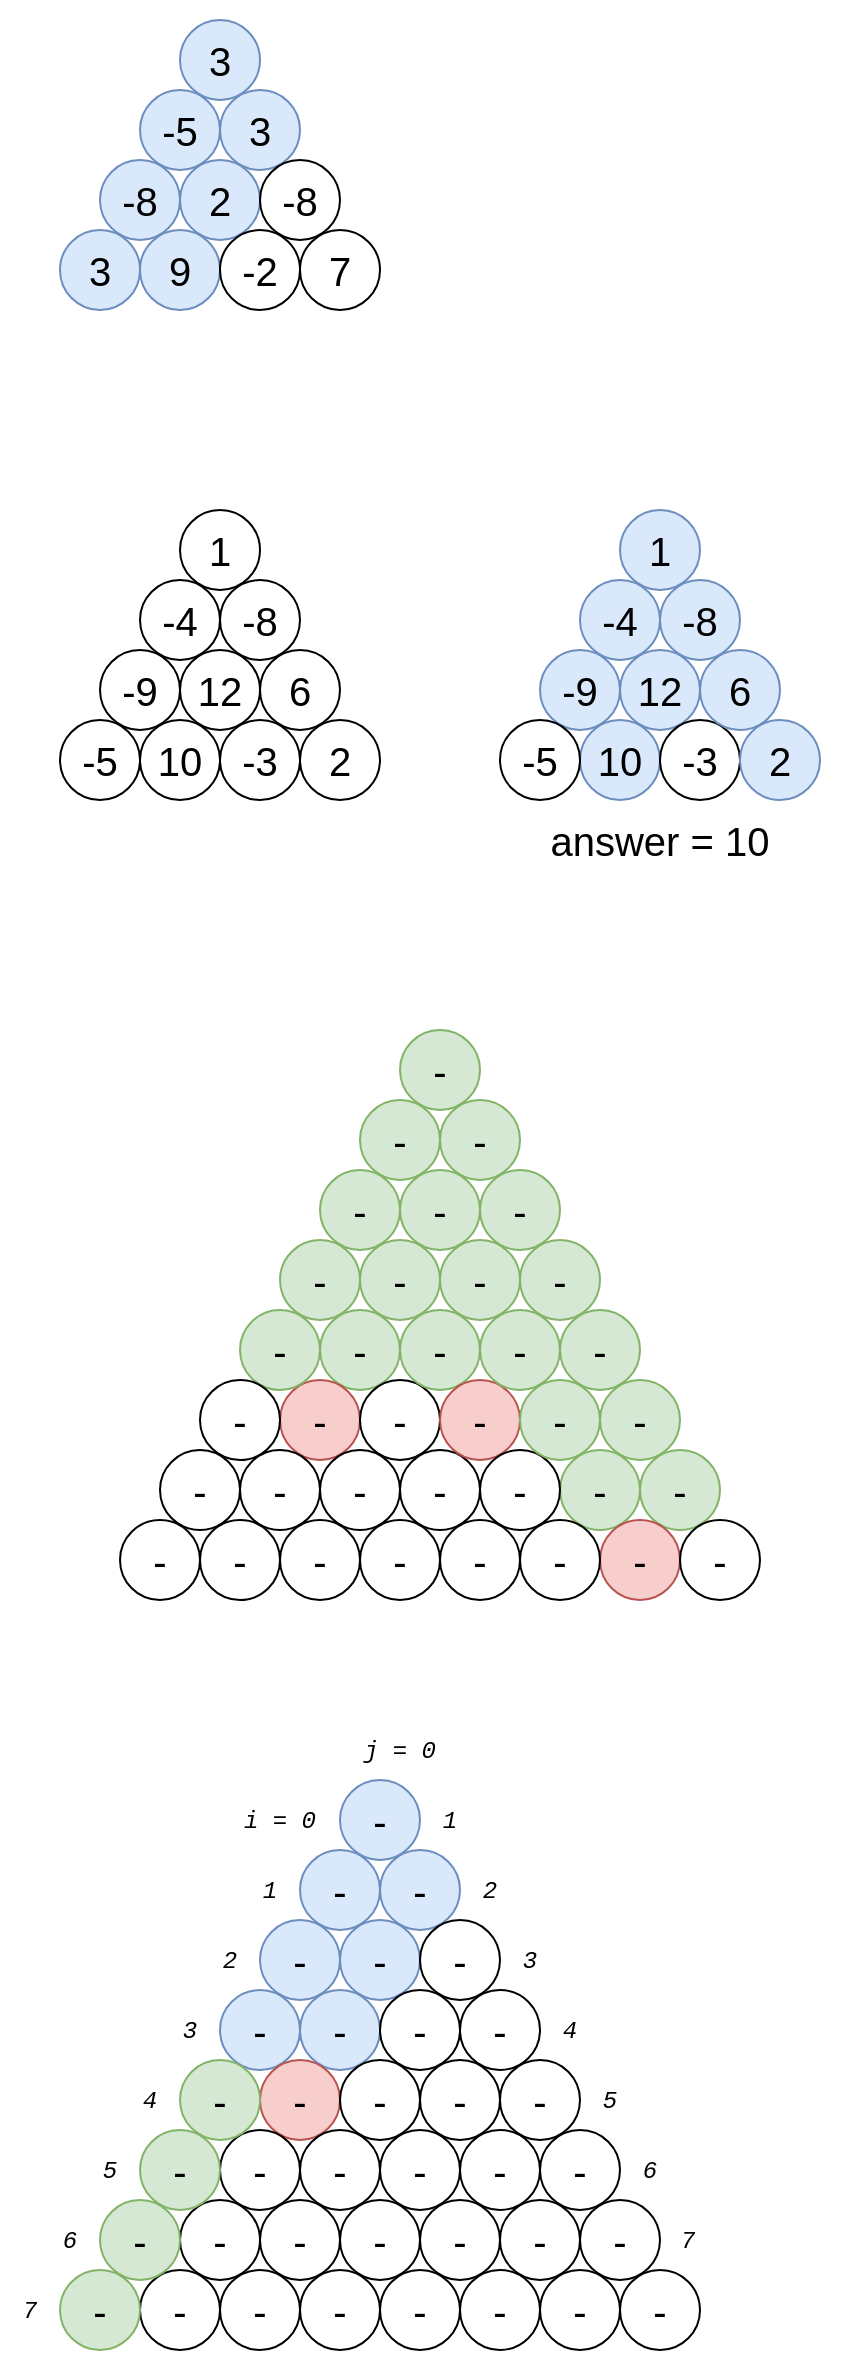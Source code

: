 <mxfile version="26.0.11">
  <diagram name="페이지-1" id="ZjVxHGShdS5Z9rRz5DaA">
    <mxGraphModel dx="466" dy="698" grid="1" gridSize="10" guides="1" tooltips="1" connect="1" arrows="1" fold="1" page="1" pageScale="1" pageWidth="827" pageHeight="1169" math="0" shadow="0">
      <root>
        <mxCell id="0" />
        <mxCell id="1" parent="0" />
        <mxCell id="OHmPM_Tn8d54Q4Zh0FcS-50" value="" style="rounded=0;whiteSpace=wrap;html=1;strokeColor=none;" vertex="1" parent="1">
          <mxGeometry x="120" y="575" width="340" height="305" as="geometry" />
        </mxCell>
        <mxCell id="x4z7p6w1qJ7BOnY8_iXK-24" value="" style="rounded=0;whiteSpace=wrap;html=1;strokeColor=none;" parent="1" vertex="1">
          <mxGeometry x="310" y="315" width="180" height="195" as="geometry" />
        </mxCell>
        <mxCell id="x4z7p6w1qJ7BOnY8_iXK-23" value="" style="rounded=0;whiteSpace=wrap;html=1;strokeColor=none;" parent="1" vertex="1">
          <mxGeometry x="90" y="315" width="180" height="165" as="geometry" />
        </mxCell>
        <mxCell id="x4z7p6w1qJ7BOnY8_iXK-1" value="1" style="ellipse;whiteSpace=wrap;html=1;aspect=fixed;fontSize=20;" parent="1" vertex="1">
          <mxGeometry x="160" y="325" width="40" height="40" as="geometry" />
        </mxCell>
        <mxCell id="x4z7p6w1qJ7BOnY8_iXK-2" value="-4" style="ellipse;whiteSpace=wrap;html=1;aspect=fixed;fontSize=20;" parent="1" vertex="1">
          <mxGeometry x="140" y="360" width="40" height="40" as="geometry" />
        </mxCell>
        <mxCell id="x4z7p6w1qJ7BOnY8_iXK-3" value="-8" style="ellipse;whiteSpace=wrap;html=1;aspect=fixed;fontSize=20;" parent="1" vertex="1">
          <mxGeometry x="180" y="360" width="40" height="40" as="geometry" />
        </mxCell>
        <mxCell id="x4z7p6w1qJ7BOnY8_iXK-5" value="12" style="ellipse;whiteSpace=wrap;html=1;aspect=fixed;fontSize=20;" parent="1" vertex="1">
          <mxGeometry x="160" y="395" width="40" height="40" as="geometry" />
        </mxCell>
        <mxCell id="x4z7p6w1qJ7BOnY8_iXK-6" value="10" style="ellipse;whiteSpace=wrap;html=1;aspect=fixed;fontSize=20;" parent="1" vertex="1">
          <mxGeometry x="140" y="430" width="40" height="40" as="geometry" />
        </mxCell>
        <mxCell id="x4z7p6w1qJ7BOnY8_iXK-7" value="-3" style="ellipse;whiteSpace=wrap;html=1;aspect=fixed;fontSize=20;" parent="1" vertex="1">
          <mxGeometry x="180" y="430" width="40" height="40" as="geometry" />
        </mxCell>
        <mxCell id="x4z7p6w1qJ7BOnY8_iXK-8" value="6" style="ellipse;whiteSpace=wrap;html=1;aspect=fixed;fontSize=20;" parent="1" vertex="1">
          <mxGeometry x="200" y="395" width="40" height="40" as="geometry" />
        </mxCell>
        <mxCell id="x4z7p6w1qJ7BOnY8_iXK-9" value="-9" style="ellipse;whiteSpace=wrap;html=1;aspect=fixed;fontSize=20;" parent="1" vertex="1">
          <mxGeometry x="120" y="395" width="40" height="40" as="geometry" />
        </mxCell>
        <mxCell id="x4z7p6w1qJ7BOnY8_iXK-10" value="2" style="ellipse;whiteSpace=wrap;html=1;aspect=fixed;fontSize=20;" parent="1" vertex="1">
          <mxGeometry x="220" y="430" width="40" height="40" as="geometry" />
        </mxCell>
        <mxCell id="x4z7p6w1qJ7BOnY8_iXK-11" value="-5" style="ellipse;whiteSpace=wrap;html=1;aspect=fixed;fontSize=20;" parent="1" vertex="1">
          <mxGeometry x="100" y="430" width="40" height="40" as="geometry" />
        </mxCell>
        <mxCell id="x4z7p6w1qJ7BOnY8_iXK-12" value="1" style="ellipse;whiteSpace=wrap;html=1;aspect=fixed;fontSize=20;fillColor=#dae8fc;strokeColor=#6c8ebf;" parent="1" vertex="1">
          <mxGeometry x="380" y="325" width="40" height="40" as="geometry" />
        </mxCell>
        <mxCell id="x4z7p6w1qJ7BOnY8_iXK-13" value="-4" style="ellipse;whiteSpace=wrap;html=1;aspect=fixed;fontSize=20;fillColor=#dae8fc;strokeColor=#6c8ebf;" parent="1" vertex="1">
          <mxGeometry x="360" y="360" width="40" height="40" as="geometry" />
        </mxCell>
        <mxCell id="x4z7p6w1qJ7BOnY8_iXK-14" value="-8" style="ellipse;whiteSpace=wrap;html=1;aspect=fixed;fontSize=20;fillColor=#dae8fc;strokeColor=#6c8ebf;" parent="1" vertex="1">
          <mxGeometry x="400" y="360" width="40" height="40" as="geometry" />
        </mxCell>
        <mxCell id="x4z7p6w1qJ7BOnY8_iXK-15" value="12" style="ellipse;whiteSpace=wrap;html=1;aspect=fixed;fontSize=20;fillColor=#dae8fc;strokeColor=#6c8ebf;" parent="1" vertex="1">
          <mxGeometry x="380" y="395" width="40" height="40" as="geometry" />
        </mxCell>
        <mxCell id="x4z7p6w1qJ7BOnY8_iXK-16" value="10" style="ellipse;whiteSpace=wrap;html=1;aspect=fixed;fontSize=20;fillColor=#dae8fc;strokeColor=#6c8ebf;" parent="1" vertex="1">
          <mxGeometry x="360" y="430" width="40" height="40" as="geometry" />
        </mxCell>
        <mxCell id="x4z7p6w1qJ7BOnY8_iXK-17" value="-3" style="ellipse;whiteSpace=wrap;html=1;aspect=fixed;fontSize=20;" parent="1" vertex="1">
          <mxGeometry x="400" y="430" width="40" height="40" as="geometry" />
        </mxCell>
        <mxCell id="x4z7p6w1qJ7BOnY8_iXK-18" value="6" style="ellipse;whiteSpace=wrap;html=1;aspect=fixed;fontSize=20;fillColor=#dae8fc;strokeColor=#6c8ebf;" parent="1" vertex="1">
          <mxGeometry x="420" y="395" width="40" height="40" as="geometry" />
        </mxCell>
        <mxCell id="x4z7p6w1qJ7BOnY8_iXK-19" value="-9" style="ellipse;whiteSpace=wrap;html=1;aspect=fixed;fontSize=20;fillColor=#dae8fc;strokeColor=#6c8ebf;" parent="1" vertex="1">
          <mxGeometry x="340" y="395" width="40" height="40" as="geometry" />
        </mxCell>
        <mxCell id="x4z7p6w1qJ7BOnY8_iXK-20" value="2" style="ellipse;whiteSpace=wrap;html=1;aspect=fixed;fontSize=20;fillColor=#dae8fc;strokeColor=#6c8ebf;" parent="1" vertex="1">
          <mxGeometry x="440" y="430" width="40" height="40" as="geometry" />
        </mxCell>
        <mxCell id="x4z7p6w1qJ7BOnY8_iXK-21" value="-5" style="ellipse;whiteSpace=wrap;html=1;aspect=fixed;fontSize=20;" parent="1" vertex="1">
          <mxGeometry x="320" y="430" width="40" height="40" as="geometry" />
        </mxCell>
        <mxCell id="x4z7p6w1qJ7BOnY8_iXK-22" value="answer = 10" style="text;html=1;align=center;verticalAlign=middle;whiteSpace=wrap;rounded=0;fontSize=20;" parent="1" vertex="1">
          <mxGeometry x="340" y="480" width="120" height="20" as="geometry" />
        </mxCell>
        <mxCell id="OHmPM_Tn8d54Q4Zh0FcS-1" value="" style="rounded=0;whiteSpace=wrap;html=1;strokeColor=none;" vertex="1" parent="1">
          <mxGeometry x="90" y="70" width="180" height="165" as="geometry" />
        </mxCell>
        <mxCell id="OHmPM_Tn8d54Q4Zh0FcS-2" value="3" style="ellipse;whiteSpace=wrap;html=1;aspect=fixed;fontSize=20;fillColor=#dae8fc;strokeColor=#6c8ebf;" vertex="1" parent="1">
          <mxGeometry x="160" y="80" width="40" height="40" as="geometry" />
        </mxCell>
        <mxCell id="OHmPM_Tn8d54Q4Zh0FcS-3" value="-5" style="ellipse;whiteSpace=wrap;html=1;aspect=fixed;fontSize=20;fillColor=#dae8fc;strokeColor=#6c8ebf;" vertex="1" parent="1">
          <mxGeometry x="140" y="115" width="40" height="40" as="geometry" />
        </mxCell>
        <mxCell id="OHmPM_Tn8d54Q4Zh0FcS-4" value="3" style="ellipse;whiteSpace=wrap;html=1;aspect=fixed;fontSize=20;fillColor=#dae8fc;strokeColor=#6c8ebf;" vertex="1" parent="1">
          <mxGeometry x="180" y="115" width="40" height="40" as="geometry" />
        </mxCell>
        <mxCell id="OHmPM_Tn8d54Q4Zh0FcS-5" value="2" style="ellipse;whiteSpace=wrap;html=1;aspect=fixed;fontSize=20;fillColor=#dae8fc;strokeColor=#6c8ebf;" vertex="1" parent="1">
          <mxGeometry x="160" y="150" width="40" height="40" as="geometry" />
        </mxCell>
        <mxCell id="OHmPM_Tn8d54Q4Zh0FcS-6" value="9" style="ellipse;whiteSpace=wrap;html=1;aspect=fixed;fontSize=20;fillColor=#dae8fc;strokeColor=#6c8ebf;" vertex="1" parent="1">
          <mxGeometry x="140" y="185" width="40" height="40" as="geometry" />
        </mxCell>
        <mxCell id="OHmPM_Tn8d54Q4Zh0FcS-7" value="-2" style="ellipse;whiteSpace=wrap;html=1;aspect=fixed;fontSize=20;" vertex="1" parent="1">
          <mxGeometry x="180" y="185" width="40" height="40" as="geometry" />
        </mxCell>
        <mxCell id="OHmPM_Tn8d54Q4Zh0FcS-8" value="-8" style="ellipse;whiteSpace=wrap;html=1;aspect=fixed;fontSize=20;" vertex="1" parent="1">
          <mxGeometry x="200" y="150" width="40" height="40" as="geometry" />
        </mxCell>
        <mxCell id="OHmPM_Tn8d54Q4Zh0FcS-9" value="-8" style="ellipse;whiteSpace=wrap;html=1;aspect=fixed;fontSize=20;fillColor=#dae8fc;strokeColor=#6c8ebf;" vertex="1" parent="1">
          <mxGeometry x="120" y="150" width="40" height="40" as="geometry" />
        </mxCell>
        <mxCell id="OHmPM_Tn8d54Q4Zh0FcS-10" value="7" style="ellipse;whiteSpace=wrap;html=1;aspect=fixed;fontSize=20;" vertex="1" parent="1">
          <mxGeometry x="220" y="185" width="40" height="40" as="geometry" />
        </mxCell>
        <mxCell id="OHmPM_Tn8d54Q4Zh0FcS-11" value="3" style="ellipse;whiteSpace=wrap;html=1;aspect=fixed;fontSize=20;fillColor=#dae8fc;strokeColor=#6c8ebf;" vertex="1" parent="1">
          <mxGeometry x="100" y="185" width="40" height="40" as="geometry" />
        </mxCell>
        <mxCell id="OHmPM_Tn8d54Q4Zh0FcS-14" value="-" style="ellipse;whiteSpace=wrap;html=1;aspect=fixed;fontSize=20;fillColor=#d5e8d4;strokeColor=#82b366;" vertex="1" parent="1">
          <mxGeometry x="270" y="585" width="40" height="40" as="geometry" />
        </mxCell>
        <mxCell id="OHmPM_Tn8d54Q4Zh0FcS-15" value="-" style="ellipse;whiteSpace=wrap;html=1;aspect=fixed;fontSize=20;fillColor=#d5e8d4;strokeColor=#82b366;" vertex="1" parent="1">
          <mxGeometry x="250" y="620" width="40" height="40" as="geometry" />
        </mxCell>
        <mxCell id="OHmPM_Tn8d54Q4Zh0FcS-16" value="-" style="ellipse;whiteSpace=wrap;html=1;aspect=fixed;fontSize=20;fillColor=#d5e8d4;strokeColor=#82b366;" vertex="1" parent="1">
          <mxGeometry x="290" y="620" width="40" height="40" as="geometry" />
        </mxCell>
        <mxCell id="OHmPM_Tn8d54Q4Zh0FcS-17" value="-" style="ellipse;whiteSpace=wrap;html=1;aspect=fixed;fontSize=20;fillColor=#d5e8d4;strokeColor=#82b366;" vertex="1" parent="1">
          <mxGeometry x="270" y="655" width="40" height="40" as="geometry" />
        </mxCell>
        <mxCell id="OHmPM_Tn8d54Q4Zh0FcS-18" value="-" style="ellipse;whiteSpace=wrap;html=1;aspect=fixed;fontSize=20;fillColor=#d5e8d4;strokeColor=#82b366;" vertex="1" parent="1">
          <mxGeometry x="250" y="690" width="40" height="40" as="geometry" />
        </mxCell>
        <mxCell id="OHmPM_Tn8d54Q4Zh0FcS-19" value="-" style="ellipse;whiteSpace=wrap;html=1;aspect=fixed;fontSize=20;fillColor=#d5e8d4;strokeColor=#82b366;" vertex="1" parent="1">
          <mxGeometry x="290" y="690" width="40" height="40" as="geometry" />
        </mxCell>
        <mxCell id="OHmPM_Tn8d54Q4Zh0FcS-20" value="-" style="ellipse;whiteSpace=wrap;html=1;aspect=fixed;fontSize=20;fillColor=#d5e8d4;strokeColor=#82b366;" vertex="1" parent="1">
          <mxGeometry x="310" y="655" width="40" height="40" as="geometry" />
        </mxCell>
        <mxCell id="OHmPM_Tn8d54Q4Zh0FcS-21" value="-" style="ellipse;whiteSpace=wrap;html=1;aspect=fixed;fontSize=20;fillColor=#d5e8d4;strokeColor=#82b366;" vertex="1" parent="1">
          <mxGeometry x="230" y="655" width="40" height="40" as="geometry" />
        </mxCell>
        <mxCell id="OHmPM_Tn8d54Q4Zh0FcS-22" value="-" style="ellipse;whiteSpace=wrap;html=1;aspect=fixed;fontSize=20;fillColor=#d5e8d4;strokeColor=#82b366;" vertex="1" parent="1">
          <mxGeometry x="330" y="690" width="40" height="40" as="geometry" />
        </mxCell>
        <mxCell id="OHmPM_Tn8d54Q4Zh0FcS-23" value="-" style="ellipse;whiteSpace=wrap;html=1;aspect=fixed;fontSize=20;fillColor=#d5e8d4;strokeColor=#82b366;" vertex="1" parent="1">
          <mxGeometry x="210" y="690" width="40" height="40" as="geometry" />
        </mxCell>
        <mxCell id="OHmPM_Tn8d54Q4Zh0FcS-24" value="-" style="ellipse;whiteSpace=wrap;html=1;aspect=fixed;fontSize=20;fillColor=#d5e8d4;strokeColor=#82b366;" vertex="1" parent="1">
          <mxGeometry x="230" y="725" width="40" height="40" as="geometry" />
        </mxCell>
        <mxCell id="OHmPM_Tn8d54Q4Zh0FcS-25" value="-" style="ellipse;whiteSpace=wrap;html=1;aspect=fixed;fontSize=20;fillColor=#f8cecc;strokeColor=#b85450;" vertex="1" parent="1">
          <mxGeometry x="210" y="760" width="40" height="40" as="geometry" />
        </mxCell>
        <mxCell id="OHmPM_Tn8d54Q4Zh0FcS-26" value="-" style="ellipse;whiteSpace=wrap;html=1;aspect=fixed;fontSize=20;" vertex="1" parent="1">
          <mxGeometry x="250" y="760" width="40" height="40" as="geometry" />
        </mxCell>
        <mxCell id="OHmPM_Tn8d54Q4Zh0FcS-27" value="-" style="ellipse;whiteSpace=wrap;html=1;aspect=fixed;fontSize=20;" vertex="1" parent="1">
          <mxGeometry x="230" y="795" width="40" height="40" as="geometry" />
        </mxCell>
        <mxCell id="OHmPM_Tn8d54Q4Zh0FcS-28" value="-" style="ellipse;whiteSpace=wrap;html=1;aspect=fixed;fontSize=20;" vertex="1" parent="1">
          <mxGeometry x="210" y="830" width="40" height="40" as="geometry" />
        </mxCell>
        <mxCell id="OHmPM_Tn8d54Q4Zh0FcS-29" value="-" style="ellipse;whiteSpace=wrap;html=1;aspect=fixed;fontSize=20;" vertex="1" parent="1">
          <mxGeometry x="250" y="830" width="40" height="40" as="geometry" />
        </mxCell>
        <mxCell id="OHmPM_Tn8d54Q4Zh0FcS-30" value="-" style="ellipse;whiteSpace=wrap;html=1;aspect=fixed;fontSize=20;" vertex="1" parent="1">
          <mxGeometry x="270" y="795" width="40" height="40" as="geometry" />
        </mxCell>
        <mxCell id="OHmPM_Tn8d54Q4Zh0FcS-31" value="-" style="ellipse;whiteSpace=wrap;html=1;aspect=fixed;fontSize=20;" vertex="1" parent="1">
          <mxGeometry x="190" y="795" width="40" height="40" as="geometry" />
        </mxCell>
        <mxCell id="OHmPM_Tn8d54Q4Zh0FcS-32" value="-" style="ellipse;whiteSpace=wrap;html=1;aspect=fixed;fontSize=20;" vertex="1" parent="1">
          <mxGeometry x="290" y="830" width="40" height="40" as="geometry" />
        </mxCell>
        <mxCell id="OHmPM_Tn8d54Q4Zh0FcS-33" value="-" style="ellipse;whiteSpace=wrap;html=1;aspect=fixed;fontSize=20;" vertex="1" parent="1">
          <mxGeometry x="170" y="830" width="40" height="40" as="geometry" />
        </mxCell>
        <mxCell id="OHmPM_Tn8d54Q4Zh0FcS-34" value="-" style="ellipse;whiteSpace=wrap;html=1;aspect=fixed;fontSize=20;fillColor=#d5e8d4;strokeColor=#82b366;" vertex="1" parent="1">
          <mxGeometry x="270" y="725" width="40" height="40" as="geometry" />
        </mxCell>
        <mxCell id="OHmPM_Tn8d54Q4Zh0FcS-35" value="-" style="ellipse;whiteSpace=wrap;html=1;aspect=fixed;fontSize=20;fillColor=#f8cecc;strokeColor=#b85450;" vertex="1" parent="1">
          <mxGeometry x="290" y="760" width="40" height="40" as="geometry" />
        </mxCell>
        <mxCell id="OHmPM_Tn8d54Q4Zh0FcS-36" value="-" style="ellipse;whiteSpace=wrap;html=1;aspect=fixed;fontSize=20;fillColor=#d5e8d4;strokeColor=#82b366;" vertex="1" parent="1">
          <mxGeometry x="310" y="725" width="40" height="40" as="geometry" />
        </mxCell>
        <mxCell id="OHmPM_Tn8d54Q4Zh0FcS-37" value="-" style="ellipse;whiteSpace=wrap;html=1;aspect=fixed;fontSize=20;fillColor=#d5e8d4;strokeColor=#82b366;" vertex="1" parent="1">
          <mxGeometry x="350" y="795" width="40" height="40" as="geometry" />
        </mxCell>
        <mxCell id="OHmPM_Tn8d54Q4Zh0FcS-38" value="-" style="ellipse;whiteSpace=wrap;html=1;aspect=fixed;fontSize=20;fillColor=#d5e8d4;strokeColor=#82b366;" vertex="1" parent="1">
          <mxGeometry x="390" y="795" width="40" height="40" as="geometry" />
        </mxCell>
        <mxCell id="OHmPM_Tn8d54Q4Zh0FcS-39" value="-" style="ellipse;whiteSpace=wrap;html=1;aspect=fixed;fontSize=20;fillColor=#f8cecc;strokeColor=#b85450;" vertex="1" parent="1">
          <mxGeometry x="370" y="830" width="40" height="40" as="geometry" />
        </mxCell>
        <mxCell id="OHmPM_Tn8d54Q4Zh0FcS-40" value="-" style="ellipse;whiteSpace=wrap;html=1;aspect=fixed;fontSize=20;" vertex="1" parent="1">
          <mxGeometry x="310" y="795" width="40" height="40" as="geometry" />
        </mxCell>
        <mxCell id="OHmPM_Tn8d54Q4Zh0FcS-41" value="-" style="ellipse;whiteSpace=wrap;html=1;aspect=fixed;fontSize=20;" vertex="1" parent="1">
          <mxGeometry x="330" y="830" width="40" height="40" as="geometry" />
        </mxCell>
        <mxCell id="OHmPM_Tn8d54Q4Zh0FcS-42" value="-" style="ellipse;whiteSpace=wrap;html=1;aspect=fixed;fontSize=20;fillColor=#d5e8d4;strokeColor=#82b366;" vertex="1" parent="1">
          <mxGeometry x="330" y="760" width="40" height="40" as="geometry" />
        </mxCell>
        <mxCell id="OHmPM_Tn8d54Q4Zh0FcS-43" value="-" style="ellipse;whiteSpace=wrap;html=1;aspect=fixed;fontSize=20;fillColor=#d5e8d4;strokeColor=#82b366;" vertex="1" parent="1">
          <mxGeometry x="370" y="760" width="40" height="40" as="geometry" />
        </mxCell>
        <mxCell id="OHmPM_Tn8d54Q4Zh0FcS-44" value="-" style="ellipse;whiteSpace=wrap;html=1;aspect=fixed;fontSize=20;fillColor=#d5e8d4;strokeColor=#82b366;" vertex="1" parent="1">
          <mxGeometry x="350" y="725" width="40" height="40" as="geometry" />
        </mxCell>
        <mxCell id="OHmPM_Tn8d54Q4Zh0FcS-45" value="-" style="ellipse;whiteSpace=wrap;html=1;aspect=fixed;fontSize=20;fillColor=#d5e8d4;strokeColor=#82b366;" vertex="1" parent="1">
          <mxGeometry x="190" y="725" width="40" height="40" as="geometry" />
        </mxCell>
        <mxCell id="OHmPM_Tn8d54Q4Zh0FcS-46" value="-" style="ellipse;whiteSpace=wrap;html=1;aspect=fixed;fontSize=20;" vertex="1" parent="1">
          <mxGeometry x="170" y="760" width="40" height="40" as="geometry" />
        </mxCell>
        <mxCell id="OHmPM_Tn8d54Q4Zh0FcS-47" value="-" style="ellipse;whiteSpace=wrap;html=1;aspect=fixed;fontSize=20;" vertex="1" parent="1">
          <mxGeometry x="150" y="795" width="40" height="40" as="geometry" />
        </mxCell>
        <mxCell id="OHmPM_Tn8d54Q4Zh0FcS-48" value="-" style="ellipse;whiteSpace=wrap;html=1;aspect=fixed;fontSize=20;" vertex="1" parent="1">
          <mxGeometry x="130" y="830" width="40" height="40" as="geometry" />
        </mxCell>
        <mxCell id="OHmPM_Tn8d54Q4Zh0FcS-49" value="-" style="ellipse;whiteSpace=wrap;html=1;aspect=fixed;fontSize=20;" vertex="1" parent="1">
          <mxGeometry x="410" y="830" width="40" height="40" as="geometry" />
        </mxCell>
        <mxCell id="OHmPM_Tn8d54Q4Zh0FcS-51" value="" style="rounded=0;whiteSpace=wrap;html=1;strokeColor=none;" vertex="1" parent="1">
          <mxGeometry x="70" y="930" width="370" height="325" as="geometry" />
        </mxCell>
        <mxCell id="OHmPM_Tn8d54Q4Zh0FcS-52" value="-" style="ellipse;whiteSpace=wrap;html=1;aspect=fixed;fontSize=20;fillColor=#dae8fc;strokeColor=#6c8ebf;" vertex="1" parent="1">
          <mxGeometry x="240" y="960" width="40" height="40" as="geometry" />
        </mxCell>
        <mxCell id="OHmPM_Tn8d54Q4Zh0FcS-53" value="-" style="ellipse;whiteSpace=wrap;html=1;aspect=fixed;fontSize=20;fillColor=#dae8fc;strokeColor=#6c8ebf;" vertex="1" parent="1">
          <mxGeometry x="220" y="995" width="40" height="40" as="geometry" />
        </mxCell>
        <mxCell id="OHmPM_Tn8d54Q4Zh0FcS-54" value="-" style="ellipse;whiteSpace=wrap;html=1;aspect=fixed;fontSize=20;fillColor=#dae8fc;strokeColor=#6c8ebf;" vertex="1" parent="1">
          <mxGeometry x="260" y="995" width="40" height="40" as="geometry" />
        </mxCell>
        <mxCell id="OHmPM_Tn8d54Q4Zh0FcS-55" value="-" style="ellipse;whiteSpace=wrap;html=1;aspect=fixed;fontSize=20;fillColor=#dae8fc;strokeColor=#6c8ebf;" vertex="1" parent="1">
          <mxGeometry x="240" y="1030" width="40" height="40" as="geometry" />
        </mxCell>
        <mxCell id="OHmPM_Tn8d54Q4Zh0FcS-56" value="-" style="ellipse;whiteSpace=wrap;html=1;aspect=fixed;fontSize=20;fillColor=#dae8fc;strokeColor=#6c8ebf;" vertex="1" parent="1">
          <mxGeometry x="220" y="1065" width="40" height="40" as="geometry" />
        </mxCell>
        <mxCell id="OHmPM_Tn8d54Q4Zh0FcS-57" value="-" style="ellipse;whiteSpace=wrap;html=1;aspect=fixed;fontSize=20;" vertex="1" parent="1">
          <mxGeometry x="260" y="1065" width="40" height="40" as="geometry" />
        </mxCell>
        <mxCell id="OHmPM_Tn8d54Q4Zh0FcS-58" value="-" style="ellipse;whiteSpace=wrap;html=1;aspect=fixed;fontSize=20;" vertex="1" parent="1">
          <mxGeometry x="280" y="1030" width="40" height="40" as="geometry" />
        </mxCell>
        <mxCell id="OHmPM_Tn8d54Q4Zh0FcS-59" value="-" style="ellipse;whiteSpace=wrap;html=1;aspect=fixed;fontSize=20;fillColor=#dae8fc;strokeColor=#6c8ebf;" vertex="1" parent="1">
          <mxGeometry x="200" y="1030" width="40" height="40" as="geometry" />
        </mxCell>
        <mxCell id="OHmPM_Tn8d54Q4Zh0FcS-60" value="-" style="ellipse;whiteSpace=wrap;html=1;aspect=fixed;fontSize=20;" vertex="1" parent="1">
          <mxGeometry x="300" y="1065" width="40" height="40" as="geometry" />
        </mxCell>
        <mxCell id="OHmPM_Tn8d54Q4Zh0FcS-61" value="-" style="ellipse;whiteSpace=wrap;html=1;aspect=fixed;fontSize=20;fillColor=#dae8fc;strokeColor=#6c8ebf;" vertex="1" parent="1">
          <mxGeometry x="180" y="1065" width="40" height="40" as="geometry" />
        </mxCell>
        <mxCell id="OHmPM_Tn8d54Q4Zh0FcS-62" value="-" style="ellipse;whiteSpace=wrap;html=1;aspect=fixed;fontSize=20;fillColor=#f8cecc;strokeColor=#b85450;" vertex="1" parent="1">
          <mxGeometry x="200" y="1100" width="40" height="40" as="geometry" />
        </mxCell>
        <mxCell id="OHmPM_Tn8d54Q4Zh0FcS-63" value="-" style="ellipse;whiteSpace=wrap;html=1;aspect=fixed;fontSize=20;" vertex="1" parent="1">
          <mxGeometry x="180" y="1135" width="40" height="40" as="geometry" />
        </mxCell>
        <mxCell id="OHmPM_Tn8d54Q4Zh0FcS-64" value="-" style="ellipse;whiteSpace=wrap;html=1;aspect=fixed;fontSize=20;" vertex="1" parent="1">
          <mxGeometry x="220" y="1135" width="40" height="40" as="geometry" />
        </mxCell>
        <mxCell id="OHmPM_Tn8d54Q4Zh0FcS-65" value="-" style="ellipse;whiteSpace=wrap;html=1;aspect=fixed;fontSize=20;" vertex="1" parent="1">
          <mxGeometry x="200" y="1170" width="40" height="40" as="geometry" />
        </mxCell>
        <mxCell id="OHmPM_Tn8d54Q4Zh0FcS-66" value="-" style="ellipse;whiteSpace=wrap;html=1;aspect=fixed;fontSize=20;" vertex="1" parent="1">
          <mxGeometry x="180" y="1205" width="40" height="40" as="geometry" />
        </mxCell>
        <mxCell id="OHmPM_Tn8d54Q4Zh0FcS-67" value="-" style="ellipse;whiteSpace=wrap;html=1;aspect=fixed;fontSize=20;" vertex="1" parent="1">
          <mxGeometry x="220" y="1205" width="40" height="40" as="geometry" />
        </mxCell>
        <mxCell id="OHmPM_Tn8d54Q4Zh0FcS-68" value="-" style="ellipse;whiteSpace=wrap;html=1;aspect=fixed;fontSize=20;" vertex="1" parent="1">
          <mxGeometry x="240" y="1170" width="40" height="40" as="geometry" />
        </mxCell>
        <mxCell id="OHmPM_Tn8d54Q4Zh0FcS-69" value="-" style="ellipse;whiteSpace=wrap;html=1;aspect=fixed;fontSize=20;" vertex="1" parent="1">
          <mxGeometry x="160" y="1170" width="40" height="40" as="geometry" />
        </mxCell>
        <mxCell id="OHmPM_Tn8d54Q4Zh0FcS-70" value="-" style="ellipse;whiteSpace=wrap;html=1;aspect=fixed;fontSize=20;" vertex="1" parent="1">
          <mxGeometry x="260" y="1205" width="40" height="40" as="geometry" />
        </mxCell>
        <mxCell id="OHmPM_Tn8d54Q4Zh0FcS-71" value="-" style="ellipse;whiteSpace=wrap;html=1;aspect=fixed;fontSize=20;" vertex="1" parent="1">
          <mxGeometry x="140" y="1205" width="40" height="40" as="geometry" />
        </mxCell>
        <mxCell id="OHmPM_Tn8d54Q4Zh0FcS-72" value="-" style="ellipse;whiteSpace=wrap;html=1;aspect=fixed;fontSize=20;" vertex="1" parent="1">
          <mxGeometry x="240" y="1100" width="40" height="40" as="geometry" />
        </mxCell>
        <mxCell id="OHmPM_Tn8d54Q4Zh0FcS-73" value="-" style="ellipse;whiteSpace=wrap;html=1;aspect=fixed;fontSize=20;" vertex="1" parent="1">
          <mxGeometry x="260" y="1135" width="40" height="40" as="geometry" />
        </mxCell>
        <mxCell id="OHmPM_Tn8d54Q4Zh0FcS-74" value="-" style="ellipse;whiteSpace=wrap;html=1;aspect=fixed;fontSize=20;" vertex="1" parent="1">
          <mxGeometry x="280" y="1100" width="40" height="40" as="geometry" />
        </mxCell>
        <mxCell id="OHmPM_Tn8d54Q4Zh0FcS-75" value="-" style="ellipse;whiteSpace=wrap;html=1;aspect=fixed;fontSize=20;" vertex="1" parent="1">
          <mxGeometry x="320" y="1170" width="40" height="40" as="geometry" />
        </mxCell>
        <mxCell id="OHmPM_Tn8d54Q4Zh0FcS-76" value="-" style="ellipse;whiteSpace=wrap;html=1;aspect=fixed;fontSize=20;" vertex="1" parent="1">
          <mxGeometry x="360" y="1170" width="40" height="40" as="geometry" />
        </mxCell>
        <mxCell id="OHmPM_Tn8d54Q4Zh0FcS-77" value="-" style="ellipse;whiteSpace=wrap;html=1;aspect=fixed;fontSize=20;" vertex="1" parent="1">
          <mxGeometry x="340" y="1205" width="40" height="40" as="geometry" />
        </mxCell>
        <mxCell id="OHmPM_Tn8d54Q4Zh0FcS-78" value="-" style="ellipse;whiteSpace=wrap;html=1;aspect=fixed;fontSize=20;" vertex="1" parent="1">
          <mxGeometry x="280" y="1170" width="40" height="40" as="geometry" />
        </mxCell>
        <mxCell id="OHmPM_Tn8d54Q4Zh0FcS-79" value="-" style="ellipse;whiteSpace=wrap;html=1;aspect=fixed;fontSize=20;" vertex="1" parent="1">
          <mxGeometry x="300" y="1205" width="40" height="40" as="geometry" />
        </mxCell>
        <mxCell id="OHmPM_Tn8d54Q4Zh0FcS-80" value="-" style="ellipse;whiteSpace=wrap;html=1;aspect=fixed;fontSize=20;" vertex="1" parent="1">
          <mxGeometry x="300" y="1135" width="40" height="40" as="geometry" />
        </mxCell>
        <mxCell id="OHmPM_Tn8d54Q4Zh0FcS-81" value="-" style="ellipse;whiteSpace=wrap;html=1;aspect=fixed;fontSize=20;" vertex="1" parent="1">
          <mxGeometry x="340" y="1135" width="40" height="40" as="geometry" />
        </mxCell>
        <mxCell id="OHmPM_Tn8d54Q4Zh0FcS-82" value="-" style="ellipse;whiteSpace=wrap;html=1;aspect=fixed;fontSize=20;" vertex="1" parent="1">
          <mxGeometry x="320" y="1100" width="40" height="40" as="geometry" />
        </mxCell>
        <mxCell id="OHmPM_Tn8d54Q4Zh0FcS-83" value="-" style="ellipse;whiteSpace=wrap;html=1;aspect=fixed;fontSize=20;fillColor=#d5e8d4;strokeColor=#82b366;" vertex="1" parent="1">
          <mxGeometry x="160" y="1100" width="40" height="40" as="geometry" />
        </mxCell>
        <mxCell id="OHmPM_Tn8d54Q4Zh0FcS-84" value="-" style="ellipse;whiteSpace=wrap;html=1;aspect=fixed;fontSize=20;fillColor=#d5e8d4;strokeColor=#82b366;" vertex="1" parent="1">
          <mxGeometry x="140" y="1135" width="40" height="40" as="geometry" />
        </mxCell>
        <mxCell id="OHmPM_Tn8d54Q4Zh0FcS-85" value="-" style="ellipse;whiteSpace=wrap;html=1;aspect=fixed;fontSize=20;fillColor=#d5e8d4;strokeColor=#82b366;" vertex="1" parent="1">
          <mxGeometry x="120" y="1170" width="40" height="40" as="geometry" />
        </mxCell>
        <mxCell id="OHmPM_Tn8d54Q4Zh0FcS-86" value="-" style="ellipse;whiteSpace=wrap;html=1;aspect=fixed;fontSize=20;fillColor=#d5e8d4;strokeColor=#82b366;" vertex="1" parent="1">
          <mxGeometry x="100" y="1205" width="40" height="40" as="geometry" />
        </mxCell>
        <mxCell id="OHmPM_Tn8d54Q4Zh0FcS-87" value="-" style="ellipse;whiteSpace=wrap;html=1;aspect=fixed;fontSize=20;" vertex="1" parent="1">
          <mxGeometry x="380" y="1205" width="40" height="40" as="geometry" />
        </mxCell>
        <mxCell id="OHmPM_Tn8d54Q4Zh0FcS-88" value="&lt;font face=&quot;Courier New&quot;&gt;&lt;i&gt;i = 0&lt;/i&gt;&lt;/font&gt;" style="text;html=1;align=center;verticalAlign=middle;whiteSpace=wrap;rounded=0;" vertex="1" parent="1">
          <mxGeometry x="190" y="965" width="40" height="30" as="geometry" />
        </mxCell>
        <mxCell id="OHmPM_Tn8d54Q4Zh0FcS-89" value="&lt;i&gt;&lt;font face=&quot;Courier New&quot;&gt;1&lt;/font&gt;&lt;/i&gt;" style="text;html=1;align=center;verticalAlign=middle;whiteSpace=wrap;rounded=0;" vertex="1" parent="1">
          <mxGeometry x="190" y="1000" width="30" height="30" as="geometry" />
        </mxCell>
        <mxCell id="OHmPM_Tn8d54Q4Zh0FcS-94" value="&lt;i&gt;&lt;font face=&quot;Courier New&quot;&gt;2&lt;/font&gt;&lt;/i&gt;" style="text;html=1;align=center;verticalAlign=middle;whiteSpace=wrap;rounded=0;" vertex="1" parent="1">
          <mxGeometry x="170" y="1035" width="30" height="30" as="geometry" />
        </mxCell>
        <mxCell id="OHmPM_Tn8d54Q4Zh0FcS-95" value="&lt;i&gt;&lt;font face=&quot;Courier New&quot;&gt;3&lt;/font&gt;&lt;/i&gt;" style="text;html=1;align=center;verticalAlign=middle;whiteSpace=wrap;rounded=0;" vertex="1" parent="1">
          <mxGeometry x="150" y="1070" width="30" height="30" as="geometry" />
        </mxCell>
        <mxCell id="OHmPM_Tn8d54Q4Zh0FcS-96" value="&lt;font face=&quot;Courier New&quot;&gt;&lt;i&gt;4&lt;/i&gt;&lt;/font&gt;" style="text;html=1;align=center;verticalAlign=middle;whiteSpace=wrap;rounded=0;" vertex="1" parent="1">
          <mxGeometry x="130" y="1105" width="30" height="30" as="geometry" />
        </mxCell>
        <mxCell id="OHmPM_Tn8d54Q4Zh0FcS-97" value="&lt;i&gt;&lt;font face=&quot;Courier New&quot;&gt;5&lt;/font&gt;&lt;/i&gt;" style="text;html=1;align=center;verticalAlign=middle;whiteSpace=wrap;rounded=0;" vertex="1" parent="1">
          <mxGeometry x="110" y="1140" width="30" height="30" as="geometry" />
        </mxCell>
        <mxCell id="OHmPM_Tn8d54Q4Zh0FcS-98" value="&lt;i&gt;&lt;font face=&quot;Courier New&quot;&gt;6&lt;/font&gt;&lt;/i&gt;" style="text;html=1;align=center;verticalAlign=middle;whiteSpace=wrap;rounded=0;" vertex="1" parent="1">
          <mxGeometry x="90" y="1175" width="30" height="30" as="geometry" />
        </mxCell>
        <mxCell id="OHmPM_Tn8d54Q4Zh0FcS-100" value="&lt;i&gt;&lt;font face=&quot;Courier New&quot;&gt;7&lt;/font&gt;&lt;/i&gt;" style="text;html=1;align=center;verticalAlign=middle;whiteSpace=wrap;rounded=0;" vertex="1" parent="1">
          <mxGeometry x="70" y="1210" width="30" height="30" as="geometry" />
        </mxCell>
        <mxCell id="OHmPM_Tn8d54Q4Zh0FcS-103" value="&lt;font face=&quot;Courier New&quot;&gt;&lt;i&gt;j = 0&lt;/i&gt;&lt;/font&gt;" style="text;html=1;align=center;verticalAlign=middle;whiteSpace=wrap;rounded=0;" vertex="1" parent="1">
          <mxGeometry x="250" y="930" width="40" height="30" as="geometry" />
        </mxCell>
        <mxCell id="OHmPM_Tn8d54Q4Zh0FcS-104" value="&lt;font face=&quot;Courier New&quot;&gt;&lt;i&gt;1&lt;/i&gt;&lt;/font&gt;" style="text;html=1;align=center;verticalAlign=middle;whiteSpace=wrap;rounded=0;" vertex="1" parent="1">
          <mxGeometry x="280" y="965" width="30" height="30" as="geometry" />
        </mxCell>
        <mxCell id="OHmPM_Tn8d54Q4Zh0FcS-105" value="&lt;font face=&quot;Courier New&quot;&gt;&lt;i&gt;2&lt;/i&gt;&lt;/font&gt;" style="text;html=1;align=center;verticalAlign=middle;whiteSpace=wrap;rounded=0;" vertex="1" parent="1">
          <mxGeometry x="300" y="1000" width="30" height="30" as="geometry" />
        </mxCell>
        <mxCell id="OHmPM_Tn8d54Q4Zh0FcS-106" value="&lt;font face=&quot;Courier New&quot;&gt;&lt;i&gt;3&lt;/i&gt;&lt;/font&gt;" style="text;html=1;align=center;verticalAlign=middle;whiteSpace=wrap;rounded=0;" vertex="1" parent="1">
          <mxGeometry x="320" y="1035" width="30" height="30" as="geometry" />
        </mxCell>
        <mxCell id="OHmPM_Tn8d54Q4Zh0FcS-107" value="&lt;font face=&quot;Courier New&quot;&gt;&lt;i&gt;4&lt;/i&gt;&lt;/font&gt;" style="text;html=1;align=center;verticalAlign=middle;whiteSpace=wrap;rounded=0;" vertex="1" parent="1">
          <mxGeometry x="340" y="1070" width="30" height="30" as="geometry" />
        </mxCell>
        <mxCell id="OHmPM_Tn8d54Q4Zh0FcS-108" value="&lt;font face=&quot;Courier New&quot;&gt;&lt;i&gt;5&lt;/i&gt;&lt;/font&gt;" style="text;html=1;align=center;verticalAlign=middle;whiteSpace=wrap;rounded=0;" vertex="1" parent="1">
          <mxGeometry x="360" y="1105" width="30" height="30" as="geometry" />
        </mxCell>
        <mxCell id="OHmPM_Tn8d54Q4Zh0FcS-109" value="&lt;font face=&quot;Courier New&quot;&gt;&lt;i&gt;6&lt;/i&gt;&lt;/font&gt;" style="text;html=1;align=center;verticalAlign=middle;whiteSpace=wrap;rounded=0;" vertex="1" parent="1">
          <mxGeometry x="380" y="1140" width="30" height="30" as="geometry" />
        </mxCell>
        <mxCell id="OHmPM_Tn8d54Q4Zh0FcS-110" value="&lt;font face=&quot;Courier New&quot;&gt;&lt;i&gt;7&lt;/i&gt;&lt;/font&gt;" style="text;html=1;align=center;verticalAlign=middle;whiteSpace=wrap;rounded=0;" vertex="1" parent="1">
          <mxGeometry x="399" y="1175" width="30" height="30" as="geometry" />
        </mxCell>
      </root>
    </mxGraphModel>
  </diagram>
</mxfile>
